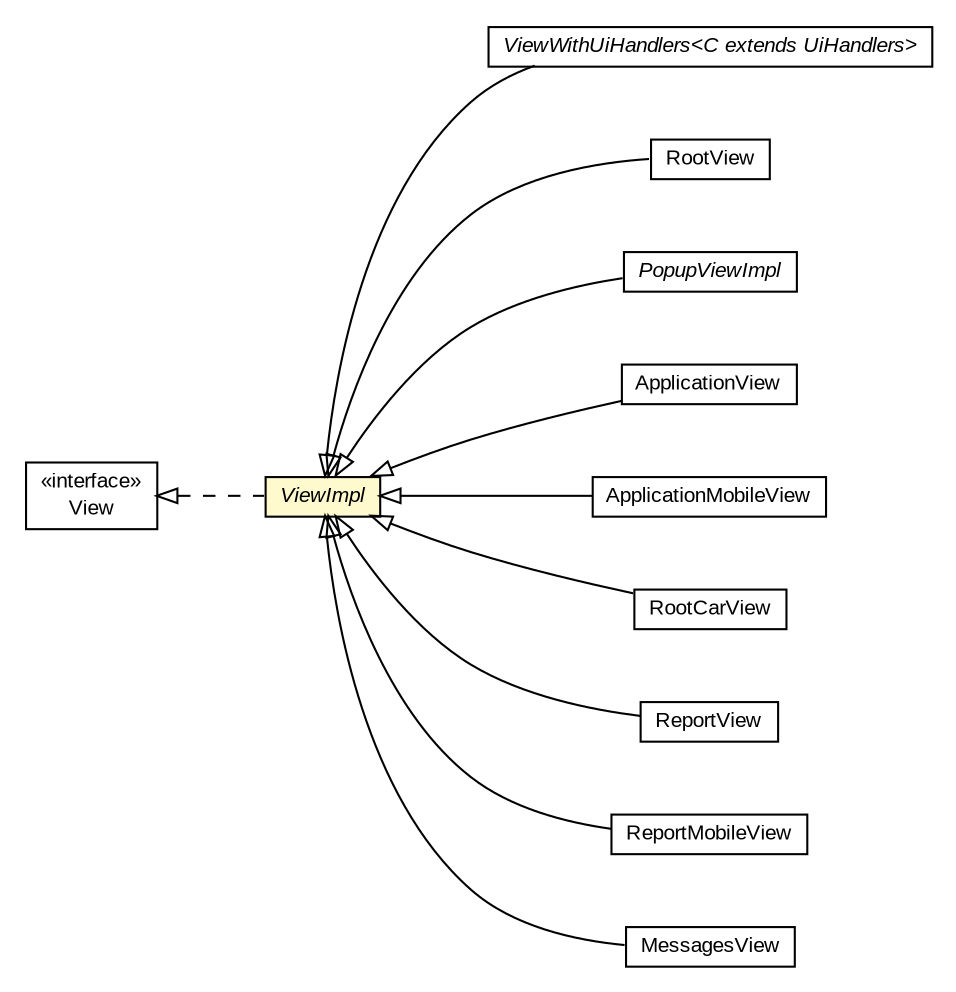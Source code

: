 #!/usr/local/bin/dot
#
# Class diagram 
# Generated by UMLGraph version R5_6-24-gf6e263 (http://www.umlgraph.org/)
#

digraph G {
	edge [fontname="arial",fontsize=10,labelfontname="arial",labelfontsize=10];
	node [fontname="arial",fontsize=10,shape=plaintext];
	nodesep=0.25;
	ranksep=0.5;
	rankdir=LR;
	// com.gwtplatform.mvp.client.ViewWithUiHandlers<C extends com.gwtplatform.mvp.client.UiHandlers>
	c537761 [label=<<table title="com.gwtplatform.mvp.client.ViewWithUiHandlers" border="0" cellborder="1" cellspacing="0" cellpadding="2" port="p" href="./ViewWithUiHandlers.html">
		<tr><td><table border="0" cellspacing="0" cellpadding="1">
<tr><td align="center" balign="center"><font face="arial italic"> ViewWithUiHandlers&lt;C extends UiHandlers&gt; </font></td></tr>
		</table></td></tr>
		</table>>, URL="./ViewWithUiHandlers.html", fontname="arial", fontcolor="black", fontsize=10.0];
	// com.gwtplatform.mvp.client.ViewImpl
	c537762 [label=<<table title="com.gwtplatform.mvp.client.ViewImpl" border="0" cellborder="1" cellspacing="0" cellpadding="2" port="p" bgcolor="lemonChiffon" href="./ViewImpl.html">
		<tr><td><table border="0" cellspacing="0" cellpadding="1">
<tr><td align="center" balign="center"><font face="arial italic"> ViewImpl </font></td></tr>
		</table></td></tr>
		</table>>, URL="./ViewImpl.html", fontname="arial", fontcolor="black", fontsize=10.0];
	// com.gwtplatform.mvp.client.View
	c537763 [label=<<table title="com.gwtplatform.mvp.client.View" border="0" cellborder="1" cellspacing="0" cellpadding="2" port="p" href="./View.html">
		<tr><td><table border="0" cellspacing="0" cellpadding="1">
<tr><td align="center" balign="center"> &#171;interface&#187; </td></tr>
<tr><td align="center" balign="center"> View </td></tr>
		</table></td></tr>
		</table>>, URL="./View.html", fontname="arial", fontcolor="black", fontsize=10.0];
	// com.gwtplatform.mvp.client.RootPresenter.RootView
	c537772 [label=<<table title="com.gwtplatform.mvp.client.RootPresenter.RootView" border="0" cellborder="1" cellspacing="0" cellpadding="2" port="p" href="./RootPresenter.RootView.html">
		<tr><td><table border="0" cellspacing="0" cellpadding="1">
<tr><td align="center" balign="center"> RootView </td></tr>
		</table></td></tr>
		</table>>, URL="./RootPresenter.RootView.html", fontname="arial", fontcolor="black", fontsize=10.0];
	// com.gwtplatform.mvp.client.PopupViewImpl
	c537780 [label=<<table title="com.gwtplatform.mvp.client.PopupViewImpl" border="0" cellborder="1" cellspacing="0" cellpadding="2" port="p" href="./PopupViewImpl.html">
		<tr><td><table border="0" cellspacing="0" cellpadding="1">
<tr><td align="center" balign="center"><font face="arial italic"> PopupViewImpl </font></td></tr>
		</table></td></tr>
		</table>>, URL="./PopupViewImpl.html", fontname="arial", fontcolor="black", fontsize=10.0];
	// com.gwtplatform.carstore.client.application.ApplicationView
	c538056 [label=<<table title="com.gwtplatform.carstore.client.application.ApplicationView" border="0" cellborder="1" cellspacing="0" cellpadding="2" port="p" href="../../carstore/client/application/ApplicationView.html">
		<tr><td><table border="0" cellspacing="0" cellpadding="1">
<tr><td align="center" balign="center"> ApplicationView </td></tr>
		</table></td></tr>
		</table>>, URL="../../carstore/client/application/ApplicationView.html", fontname="arial", fontcolor="black", fontsize=10.0];
	// com.gwtplatform.carstore.client.application.ApplicationMobileView
	c538061 [label=<<table title="com.gwtplatform.carstore.client.application.ApplicationMobileView" border="0" cellborder="1" cellspacing="0" cellpadding="2" port="p" href="../../carstore/client/application/ApplicationMobileView.html">
		<tr><td><table border="0" cellspacing="0" cellpadding="1">
<tr><td align="center" balign="center"> ApplicationMobileView </td></tr>
		</table></td></tr>
		</table>>, URL="../../carstore/client/application/ApplicationMobileView.html", fontname="arial", fontcolor="black", fontsize=10.0];
	// com.gwtplatform.carstore.client.application.cars.car.RootCarView
	c538065 [label=<<table title="com.gwtplatform.carstore.client.application.cars.car.RootCarView" border="0" cellborder="1" cellspacing="0" cellpadding="2" port="p" href="../../carstore/client/application/cars/car/RootCarView.html">
		<tr><td><table border="0" cellspacing="0" cellpadding="1">
<tr><td align="center" balign="center"> RootCarView </td></tr>
		</table></td></tr>
		</table>>, URL="../../carstore/client/application/cars/car/RootCarView.html", fontname="arial", fontcolor="black", fontsize=10.0];
	// com.gwtplatform.carstore.client.application.report.ReportView
	c538172 [label=<<table title="com.gwtplatform.carstore.client.application.report.ReportView" border="0" cellborder="1" cellspacing="0" cellpadding="2" port="p" href="../../carstore/client/application/report/ReportView.html">
		<tr><td><table border="0" cellspacing="0" cellpadding="1">
<tr><td align="center" balign="center"> ReportView </td></tr>
		</table></td></tr>
		</table>>, URL="../../carstore/client/application/report/ReportView.html", fontname="arial", fontcolor="black", fontsize=10.0];
	// com.gwtplatform.carstore.client.application.report.ReportMobileView
	c538177 [label=<<table title="com.gwtplatform.carstore.client.application.report.ReportMobileView" border="0" cellborder="1" cellspacing="0" cellpadding="2" port="p" href="../../carstore/client/application/report/ReportMobileView.html">
		<tr><td><table border="0" cellspacing="0" cellpadding="1">
<tr><td align="center" balign="center"> ReportMobileView </td></tr>
		</table></td></tr>
		</table>>, URL="../../carstore/client/application/report/ReportMobileView.html", fontname="arial", fontcolor="black", fontsize=10.0];
	// com.gwtplatform.carstore.client.application.widget.message.MessagesView
	c538192 [label=<<table title="com.gwtplatform.carstore.client.application.widget.message.MessagesView" border="0" cellborder="1" cellspacing="0" cellpadding="2" port="p" href="../../carstore/client/application/widget/message/MessagesView.html">
		<tr><td><table border="0" cellspacing="0" cellpadding="1">
<tr><td align="center" balign="center"> MessagesView </td></tr>
		</table></td></tr>
		</table>>, URL="../../carstore/client/application/widget/message/MessagesView.html", fontname="arial", fontcolor="black", fontsize=10.0];
	//com.gwtplatform.mvp.client.ViewWithUiHandlers<C extends com.gwtplatform.mvp.client.UiHandlers> extends com.gwtplatform.mvp.client.ViewImpl
	c537762:p -> c537761:p [dir=back,arrowtail=empty];
	//com.gwtplatform.mvp.client.ViewImpl implements com.gwtplatform.mvp.client.View
	c537763:p -> c537762:p [dir=back,arrowtail=empty,style=dashed];
	//com.gwtplatform.mvp.client.RootPresenter.RootView extends com.gwtplatform.mvp.client.ViewImpl
	c537762:p -> c537772:p [dir=back,arrowtail=empty];
	//com.gwtplatform.mvp.client.PopupViewImpl extends com.gwtplatform.mvp.client.ViewImpl
	c537762:p -> c537780:p [dir=back,arrowtail=empty];
	//com.gwtplatform.carstore.client.application.ApplicationView extends com.gwtplatform.mvp.client.ViewImpl
	c537762:p -> c538056:p [dir=back,arrowtail=empty];
	//com.gwtplatform.carstore.client.application.ApplicationMobileView extends com.gwtplatform.mvp.client.ViewImpl
	c537762:p -> c538061:p [dir=back,arrowtail=empty];
	//com.gwtplatform.carstore.client.application.cars.car.RootCarView extends com.gwtplatform.mvp.client.ViewImpl
	c537762:p -> c538065:p [dir=back,arrowtail=empty];
	//com.gwtplatform.carstore.client.application.report.ReportView extends com.gwtplatform.mvp.client.ViewImpl
	c537762:p -> c538172:p [dir=back,arrowtail=empty];
	//com.gwtplatform.carstore.client.application.report.ReportMobileView extends com.gwtplatform.mvp.client.ViewImpl
	c537762:p -> c538177:p [dir=back,arrowtail=empty];
	//com.gwtplatform.carstore.client.application.widget.message.MessagesView extends com.gwtplatform.mvp.client.ViewImpl
	c537762:p -> c538192:p [dir=back,arrowtail=empty];
}

